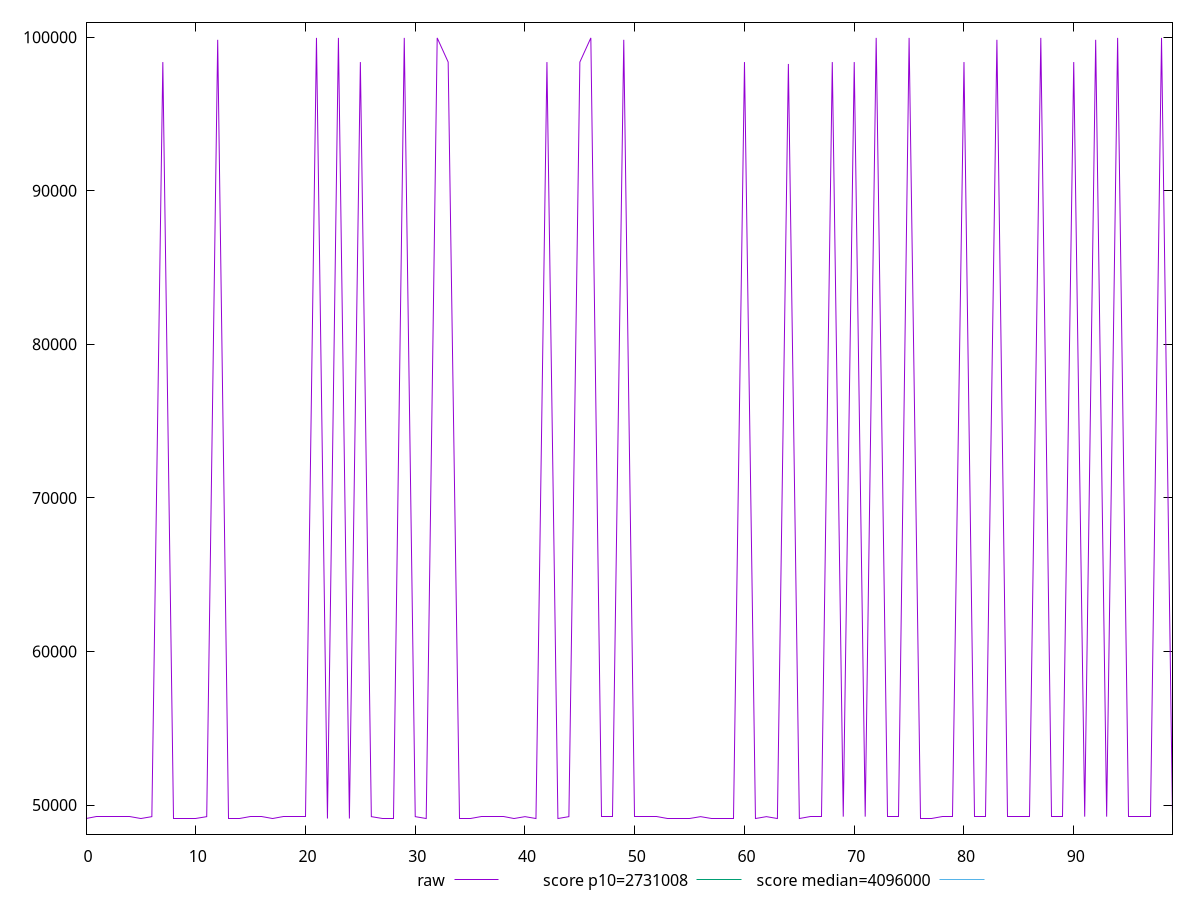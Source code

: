 reset

$raw <<EOF
0 49126
1 49248
2 49248
3 49248
4 49248
5 49126
6 49248
7 98382
8 49126
9 49126
10 49126
11 49248
12 99833
13 49126
14 49126
15 49248
16 49248
17 49126
18 49248
19 49248
20 49248
21 99955
22 49126
23 99955
24 49126
25 98382
26 49248
27 49126
28 49126
29 99955
30 49248
31 49126
32 99955
33 98382
34 49126
35 49126
36 49248
37 49248
38 49248
39 49126
40 49248
41 49126
42 98382
43 49126
44 49248
45 98382
46 99955
47 49248
48 49248
49 99833
50 49248
51 49248
52 49248
53 49126
54 49126
55 49126
56 49248
57 49126
58 49126
59 49126
60 98382
61 49126
62 49248
63 49126
64 98260
65 49126
66 49248
67 49248
68 98382
69 49248
70 98382
71 49248
72 99955
73 49248
74 49248
75 99955
76 49126
77 49126
78 49248
79 49248
80 98382
81 49248
82 49248
83 99833
84 49248
85 49248
86 49248
87 99955
88 49248
89 49248
90 98382
91 49248
92 99833
93 49248
94 99955
95 49248
96 49248
97 49248
98 99955
99 49248
EOF

set key outside below
set xrange [0:99]
set yrange [48109.42:100971.58]
set trange [48109.42:100971.58]
set terminal svg size 640, 500 enhanced background rgb 'white'
set output "report_00025_2021-02-22T21:38:55.199Z/total-byte-weight/samples/pages+cached+noadtech+nomedia+nocss/raw/values.svg"

plot $raw title "raw" with line, \
     2731008 title "score p10=2731008", \
     4096000 title "score median=4096000"

reset

